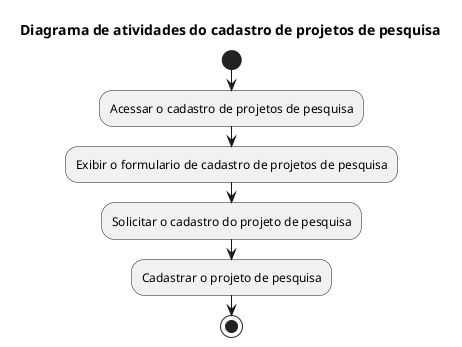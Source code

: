 @startuml diagAtivCadProjetosDePesquisa
title "Diagrama de atividades do cadastro de projetos de pesquisa"
start
:Acessar o cadastro de projetos de pesquisa;
:Exibir o formulario de cadastro de projetos de pesquisa;
:Solicitar o cadastro do projeto de pesquisa;
:Cadastrar o projeto de pesquisa;
stop
@enduml